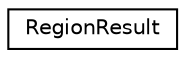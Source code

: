 digraph "Graphical Class Hierarchy"
{
  edge [fontname="Helvetica",fontsize="10",labelfontname="Helvetica",labelfontsize="10"];
  node [fontname="Helvetica",fontsize="10",shape=record];
  rankdir="LR";
  Node1 [label="RegionResult",height=0.2,width=0.4,color="black", fillcolor="white", style="filled",URL="$structRegionResult.html"];
}

